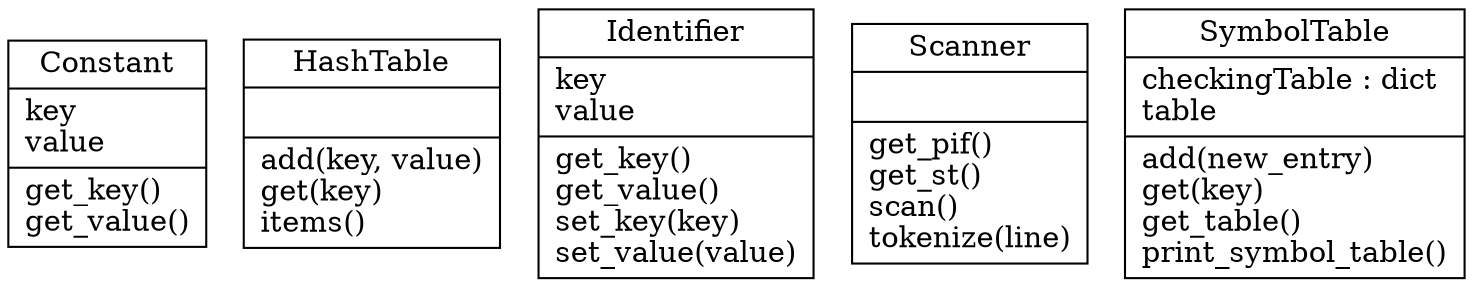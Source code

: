 digraph "classes" {
charset="utf-8"
rankdir=BT
"0" [label="{Constant|key\lvalue\l|get_key()\lget_value()\l}", shape="record"];
"1" [label="{HashTable|\l|add(key, value)\lget(key)\litems()\l}", shape="record"];
"2" [label="{Identifier|key\lvalue\l|get_key()\lget_value()\lset_key(key)\lset_value(value)\l}", shape="record"];
"3" [label="{Scanner|\l|get_pif()\lget_st()\lscan()\ltokenize(line)\l}", shape="record"];
"4" [label="{SymbolTable|checkingTable : dict\ltable\l|add(new_entry)\lget(key)\lget_table()\lprint_symbol_table()\l}", shape="record"];
}
